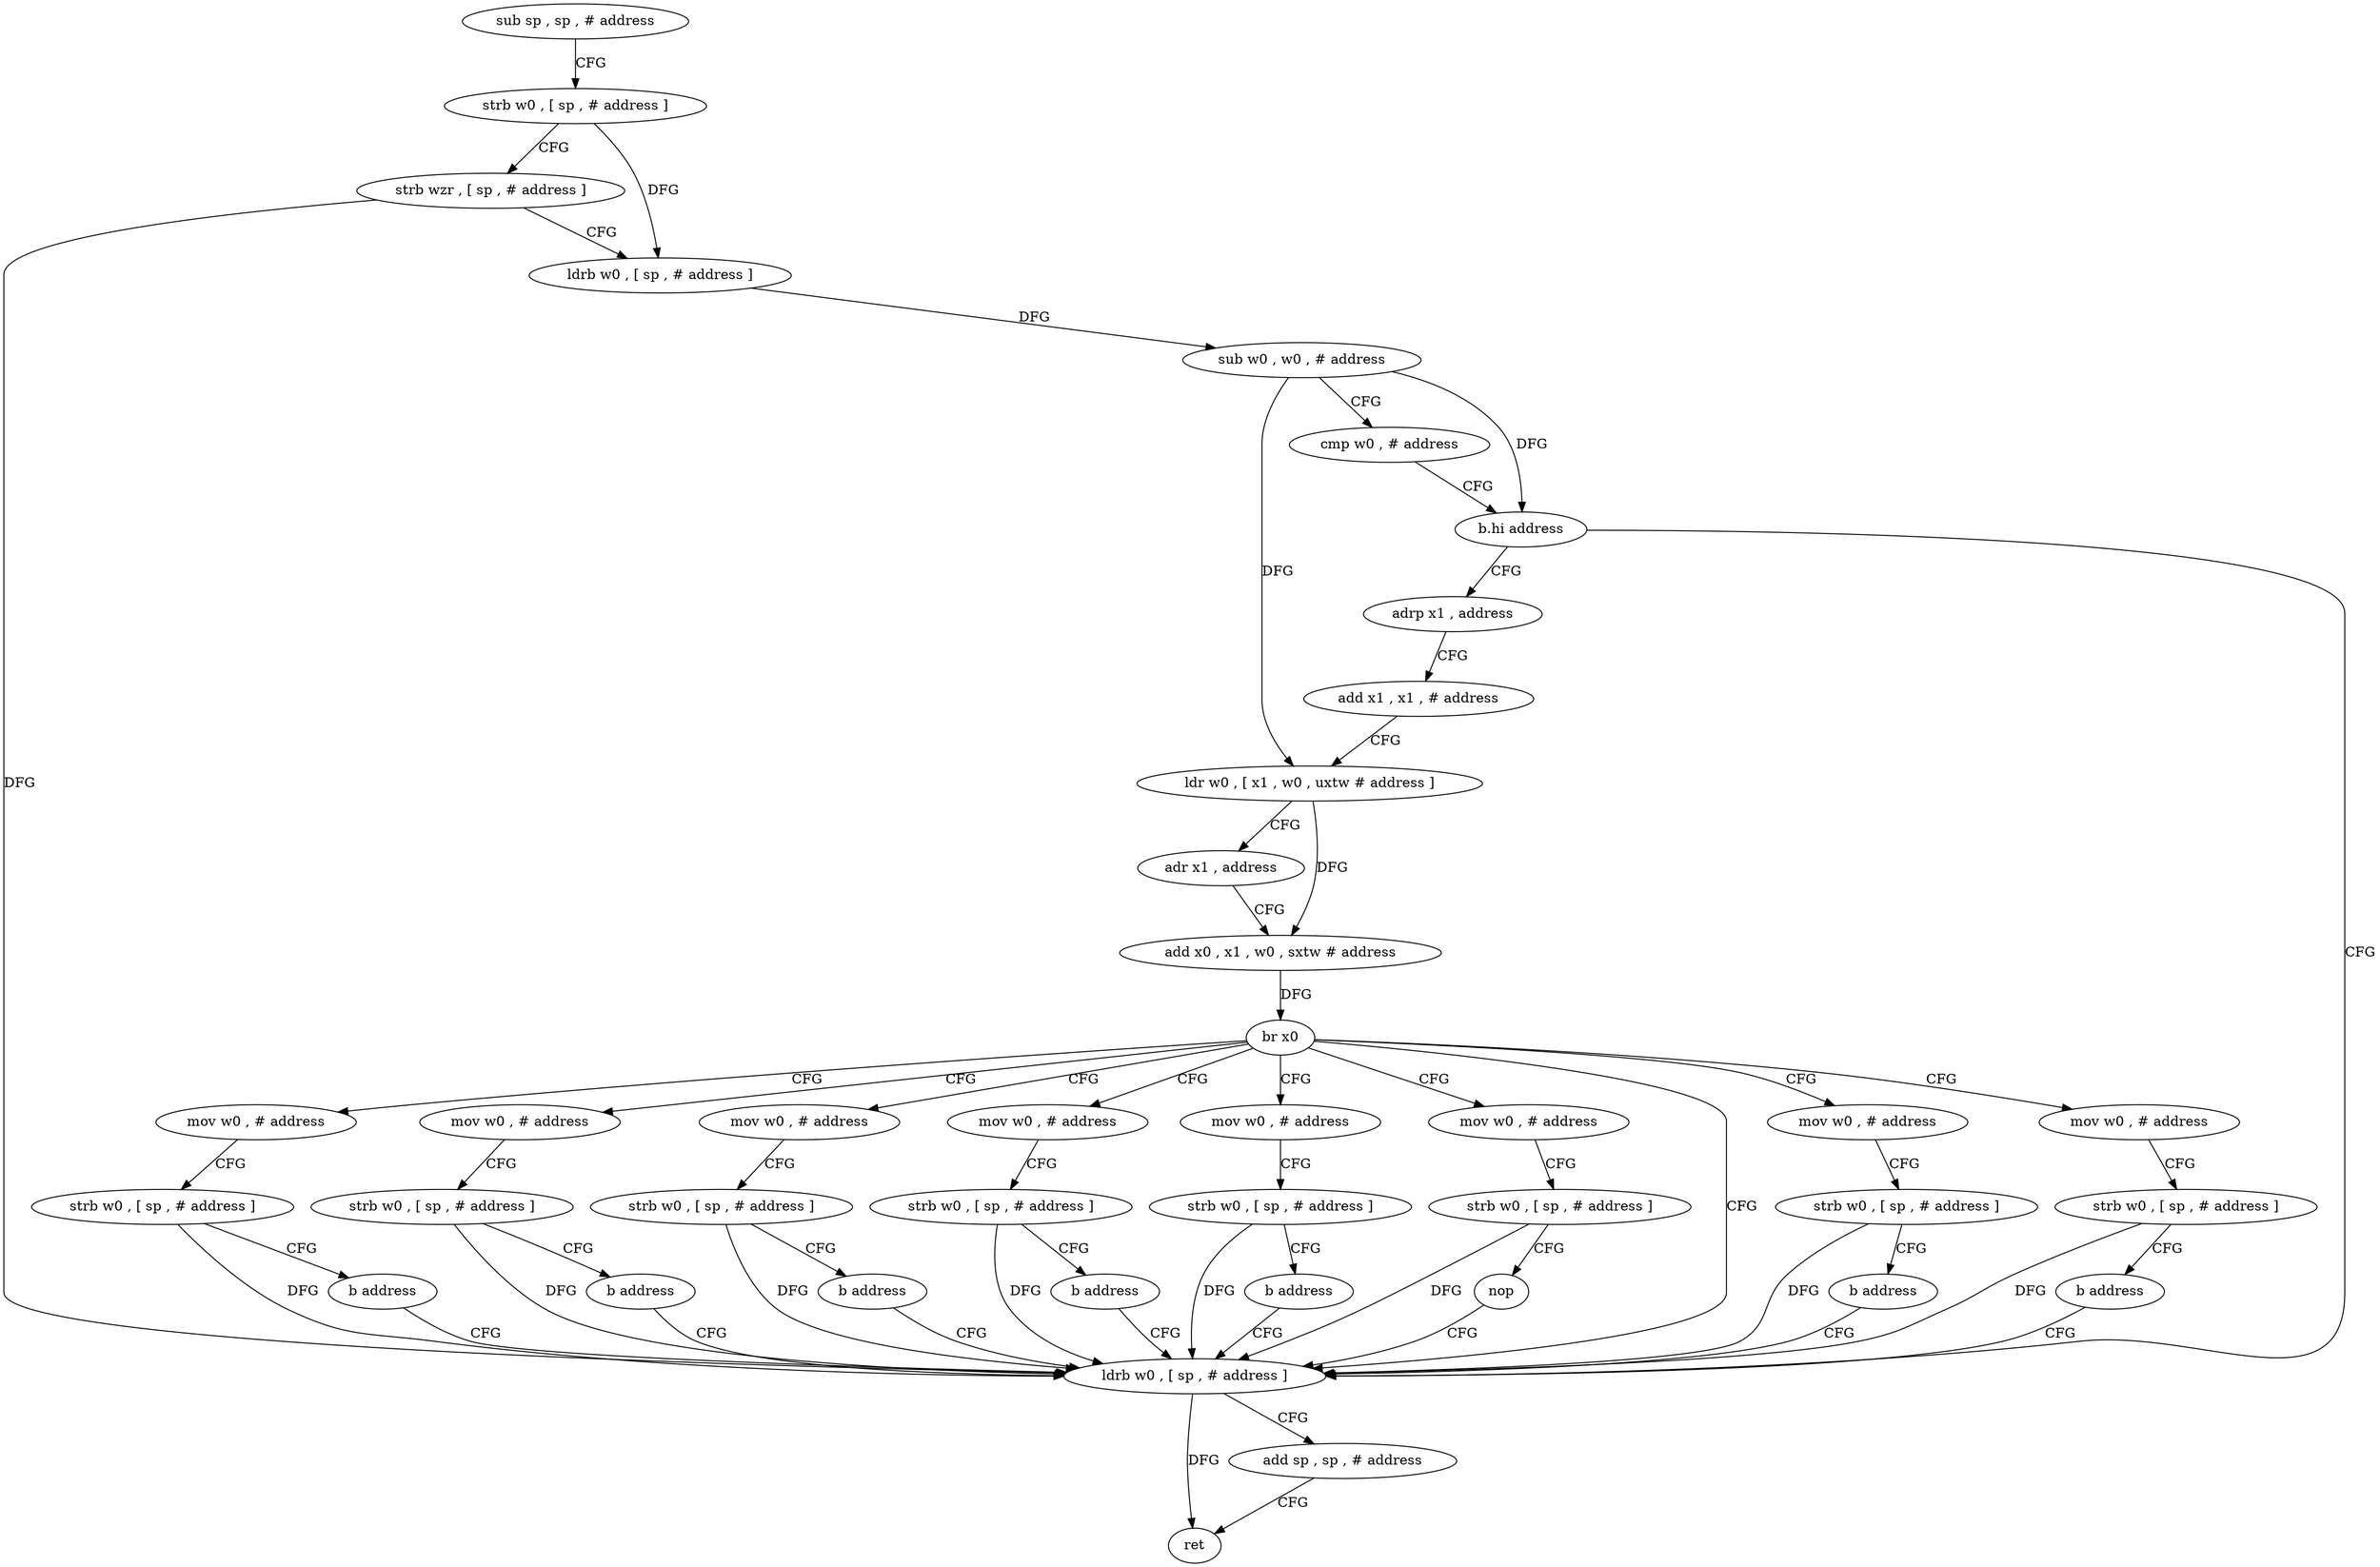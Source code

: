digraph "func" {
"4251228" [label = "sub sp , sp , # address" ]
"4251232" [label = "strb w0 , [ sp , # address ]" ]
"4251236" [label = "strb wzr , [ sp , # address ]" ]
"4251240" [label = "ldrb w0 , [ sp , # address ]" ]
"4251244" [label = "sub w0 , w0 , # address" ]
"4251248" [label = "cmp w0 , # address" ]
"4251252" [label = "b.hi address" ]
"4251376" [label = "ldrb w0 , [ sp , # address ]" ]
"4251256" [label = "adrp x1 , address" ]
"4251380" [label = "add sp , sp , # address" ]
"4251384" [label = "ret" ]
"4251260" [label = "add x1 , x1 , # address" ]
"4251264" [label = "ldr w0 , [ x1 , w0 , uxtw # address ]" ]
"4251268" [label = "adr x1 , address" ]
"4251272" [label = "add x0 , x1 , w0 , sxtw # address" ]
"4251276" [label = "br x0" ]
"4251280" [label = "mov w0 , # address" ]
"4251292" [label = "mov w0 , # address" ]
"4251304" [label = "mov w0 , # address" ]
"4251316" [label = "mov w0 , # address" ]
"4251328" [label = "mov w0 , # address" ]
"4251340" [label = "mov w0 , # address" ]
"4251352" [label = "mov w0 , # address" ]
"4251364" [label = "mov w0 , # address" ]
"4251284" [label = "strb w0 , [ sp , # address ]" ]
"4251288" [label = "b address" ]
"4251296" [label = "strb w0 , [ sp , # address ]" ]
"4251300" [label = "b address" ]
"4251308" [label = "strb w0 , [ sp , # address ]" ]
"4251312" [label = "b address" ]
"4251320" [label = "strb w0 , [ sp , # address ]" ]
"4251324" [label = "b address" ]
"4251332" [label = "strb w0 , [ sp , # address ]" ]
"4251336" [label = "b address" ]
"4251344" [label = "strb w0 , [ sp , # address ]" ]
"4251348" [label = "b address" ]
"4251356" [label = "strb w0 , [ sp , # address ]" ]
"4251360" [label = "b address" ]
"4251368" [label = "strb w0 , [ sp , # address ]" ]
"4251372" [label = "nop" ]
"4251228" -> "4251232" [ label = "CFG" ]
"4251232" -> "4251236" [ label = "CFG" ]
"4251232" -> "4251240" [ label = "DFG" ]
"4251236" -> "4251240" [ label = "CFG" ]
"4251236" -> "4251376" [ label = "DFG" ]
"4251240" -> "4251244" [ label = "DFG" ]
"4251244" -> "4251248" [ label = "CFG" ]
"4251244" -> "4251252" [ label = "DFG" ]
"4251244" -> "4251264" [ label = "DFG" ]
"4251248" -> "4251252" [ label = "CFG" ]
"4251252" -> "4251376" [ label = "CFG" ]
"4251252" -> "4251256" [ label = "CFG" ]
"4251376" -> "4251380" [ label = "CFG" ]
"4251376" -> "4251384" [ label = "DFG" ]
"4251256" -> "4251260" [ label = "CFG" ]
"4251380" -> "4251384" [ label = "CFG" ]
"4251260" -> "4251264" [ label = "CFG" ]
"4251264" -> "4251268" [ label = "CFG" ]
"4251264" -> "4251272" [ label = "DFG" ]
"4251268" -> "4251272" [ label = "CFG" ]
"4251272" -> "4251276" [ label = "DFG" ]
"4251276" -> "4251280" [ label = "CFG" ]
"4251276" -> "4251292" [ label = "CFG" ]
"4251276" -> "4251304" [ label = "CFG" ]
"4251276" -> "4251316" [ label = "CFG" ]
"4251276" -> "4251328" [ label = "CFG" ]
"4251276" -> "4251340" [ label = "CFG" ]
"4251276" -> "4251352" [ label = "CFG" ]
"4251276" -> "4251364" [ label = "CFG" ]
"4251276" -> "4251376" [ label = "CFG" ]
"4251280" -> "4251284" [ label = "CFG" ]
"4251292" -> "4251296" [ label = "CFG" ]
"4251304" -> "4251308" [ label = "CFG" ]
"4251316" -> "4251320" [ label = "CFG" ]
"4251328" -> "4251332" [ label = "CFG" ]
"4251340" -> "4251344" [ label = "CFG" ]
"4251352" -> "4251356" [ label = "CFG" ]
"4251364" -> "4251368" [ label = "CFG" ]
"4251284" -> "4251288" [ label = "CFG" ]
"4251284" -> "4251376" [ label = "DFG" ]
"4251288" -> "4251376" [ label = "CFG" ]
"4251296" -> "4251300" [ label = "CFG" ]
"4251296" -> "4251376" [ label = "DFG" ]
"4251300" -> "4251376" [ label = "CFG" ]
"4251308" -> "4251312" [ label = "CFG" ]
"4251308" -> "4251376" [ label = "DFG" ]
"4251312" -> "4251376" [ label = "CFG" ]
"4251320" -> "4251324" [ label = "CFG" ]
"4251320" -> "4251376" [ label = "DFG" ]
"4251324" -> "4251376" [ label = "CFG" ]
"4251332" -> "4251336" [ label = "CFG" ]
"4251332" -> "4251376" [ label = "DFG" ]
"4251336" -> "4251376" [ label = "CFG" ]
"4251344" -> "4251348" [ label = "CFG" ]
"4251344" -> "4251376" [ label = "DFG" ]
"4251348" -> "4251376" [ label = "CFG" ]
"4251356" -> "4251360" [ label = "CFG" ]
"4251356" -> "4251376" [ label = "DFG" ]
"4251360" -> "4251376" [ label = "CFG" ]
"4251368" -> "4251372" [ label = "CFG" ]
"4251368" -> "4251376" [ label = "DFG" ]
"4251372" -> "4251376" [ label = "CFG" ]
}
